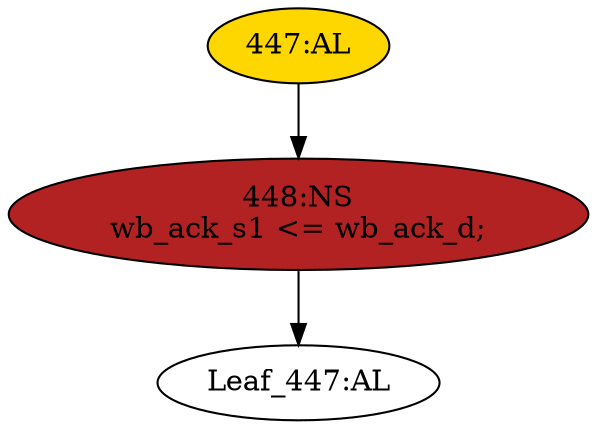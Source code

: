 strict digraph "" {
	node [label="\N"];
	"Leaf_447:AL"	 [def_var="['wb_ack_s1']",
		label="Leaf_447:AL"];
	"448:NS"	 [ast="<pyverilog.vparser.ast.NonblockingSubstitution object at 0x7f7bca94aa90>",
		fillcolor=firebrick,
		label="448:NS
wb_ack_s1 <= wb_ack_d;",
		statements="[<pyverilog.vparser.ast.NonblockingSubstitution object at 0x7f7bca94aa90>]",
		style=filled,
		typ=NonblockingSubstitution];
	"448:NS" -> "Leaf_447:AL"	 [cond="[]",
		lineno=None];
	"447:AL"	 [ast="<pyverilog.vparser.ast.Always object at 0x7f7bca951450>",
		clk_sens=True,
		fillcolor=gold,
		label="447:AL",
		sens="['wb_clk']",
		statements="[]",
		style=filled,
		typ=Always,
		use_var="['wb_ack_d']"];
	"447:AL" -> "448:NS"	 [cond="[]",
		lineno=None];
}
